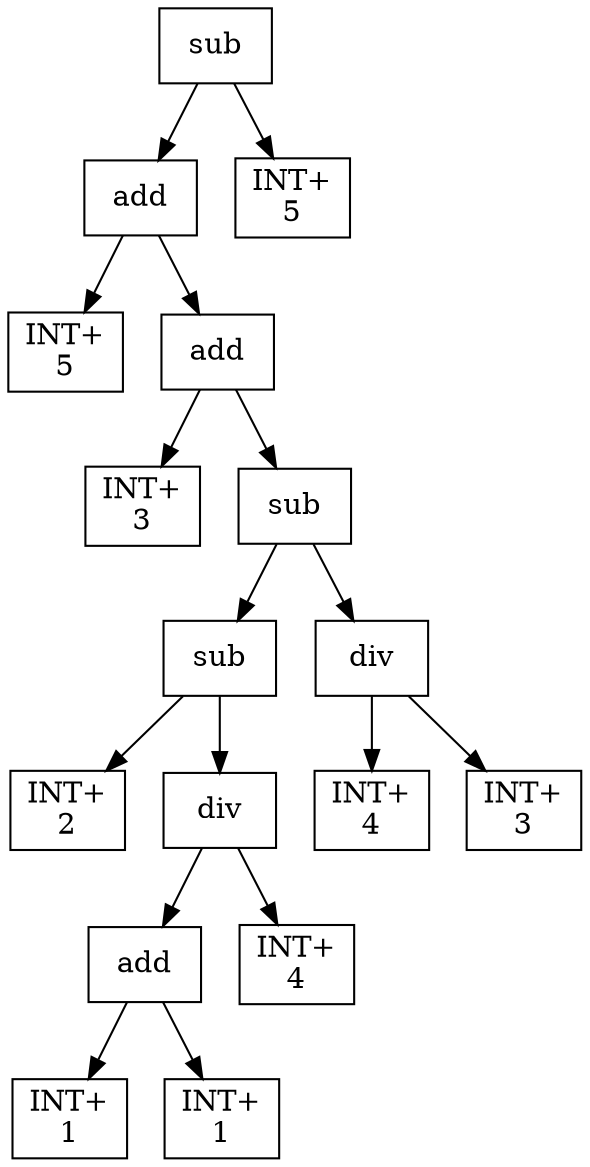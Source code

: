 digraph expr {
  node [shape=box];
  n1 [label="sub"];
  n2 [label="add"];
  n3 [label="INT+\n5"];
  n4 [label="add"];
  n5 [label="INT+\n3"];
  n6 [label="sub"];
  n7 [label="sub"];
  n8 [label="INT+\n2"];
  n9 [label="div"];
  n10 [label="add"];
  n11 [label="INT+\n1"];
  n12 [label="INT+\n1"];
  n10 -> n11;
  n10 -> n12;
  n13 [label="INT+\n4"];
  n9 -> n10;
  n9 -> n13;
  n7 -> n8;
  n7 -> n9;
  n14 [label="div"];
  n15 [label="INT+\n4"];
  n16 [label="INT+\n3"];
  n14 -> n15;
  n14 -> n16;
  n6 -> n7;
  n6 -> n14;
  n4 -> n5;
  n4 -> n6;
  n2 -> n3;
  n2 -> n4;
  n17 [label="INT+\n5"];
  n1 -> n2;
  n1 -> n17;
}